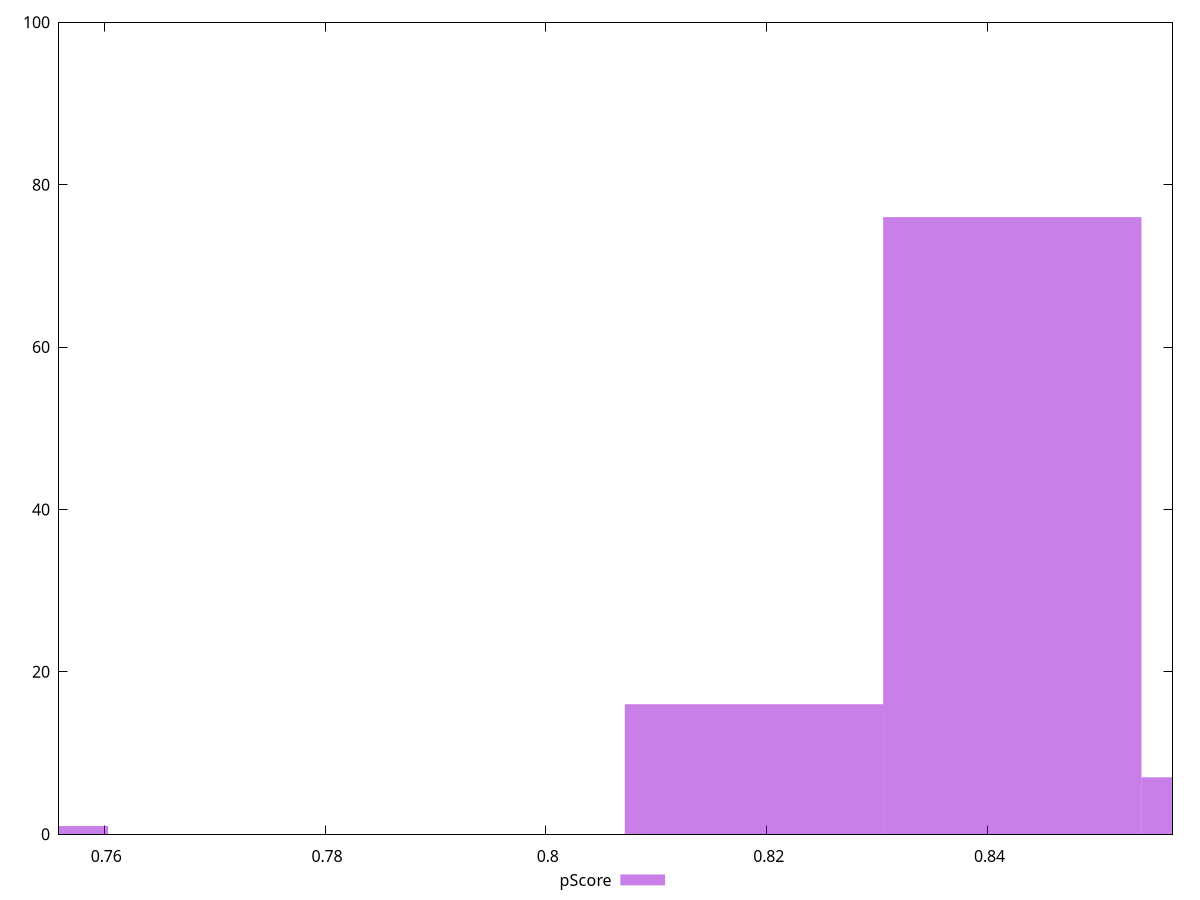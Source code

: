 reset

$pScore <<EOF
0.7486590667597877 1
0.8422414501047611 76
0.8656370459410044 7
0.8188458542685177 16
EOF

set key outside below
set boxwidth 0.023395595836243364
set xrange [0.7559078533431953:0.8567482587391613]
set yrange [0:100]
set trange [0:100]
set style fill transparent solid 0.5 noborder
set terminal svg size 640, 490 enhanced background rgb 'white'
set output "reports/report_00032_2021-02-25T10-28-15.087Z/mainthread-work-breakdown/samples/astro/pScore/histogram.svg"

plot $pScore title "pScore" with boxes

reset
